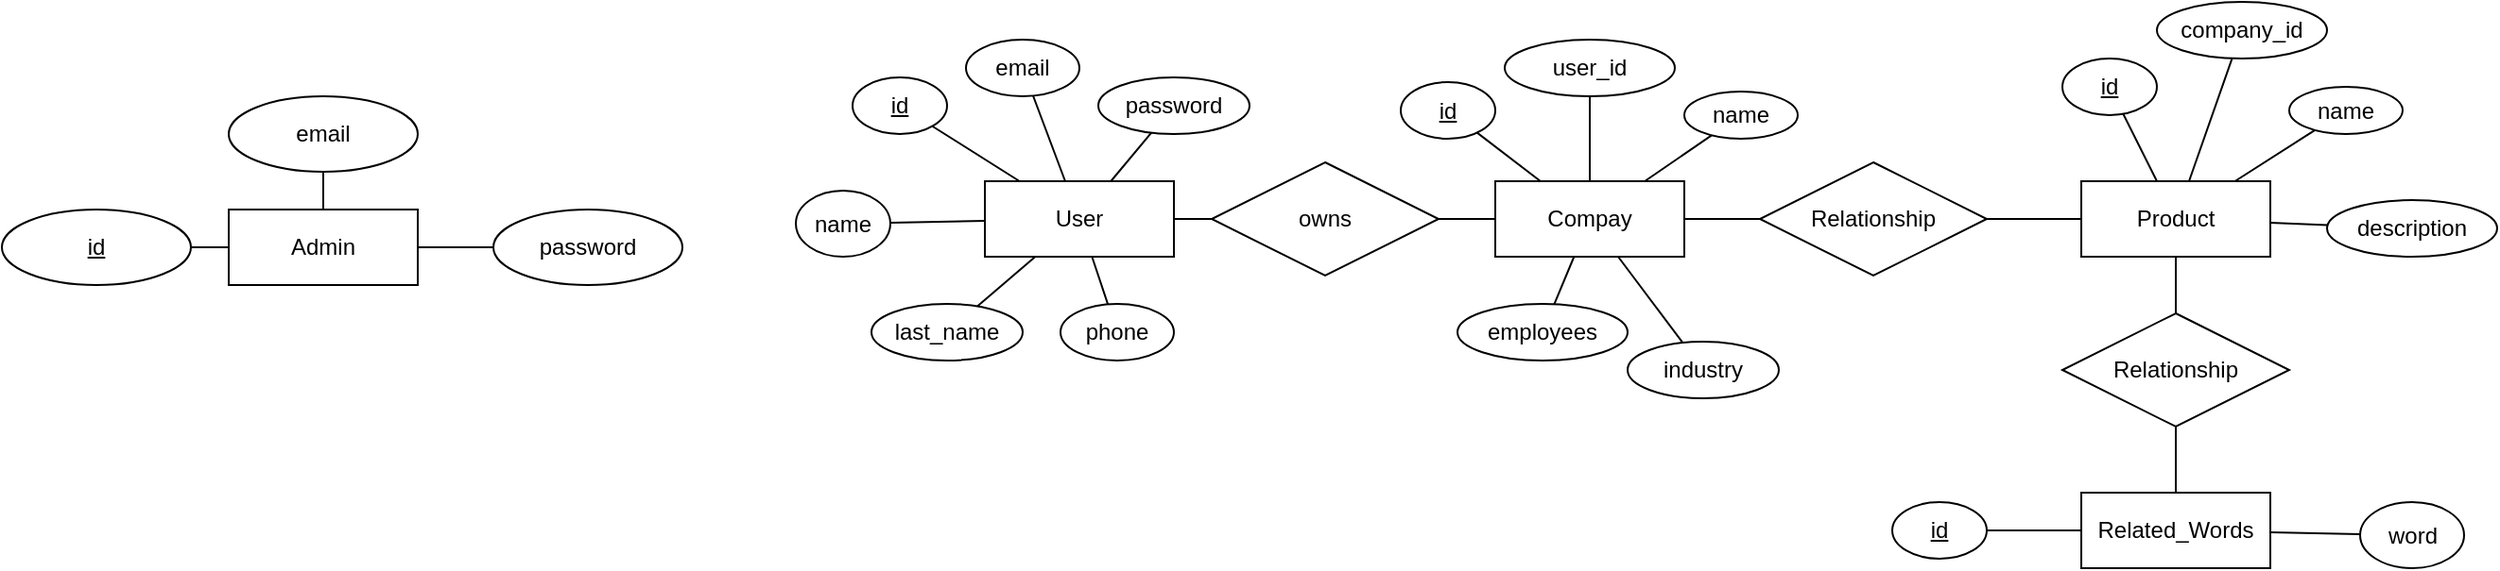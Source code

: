 <mxfile>
    <diagram id="dA5E7mjSqaVOSkiqe5wO" name="Page-1">
        <mxGraphModel dx="584" dy="319" grid="1" gridSize="10" guides="1" tooltips="1" connect="1" arrows="1" fold="1" page="1" pageScale="1" pageWidth="850" pageHeight="1100" math="0" shadow="0">
            <root>
                <mxCell id="0"/>
                <mxCell id="1" parent="0"/>
                <mxCell id="4" value="" style="edgeStyle=none;html=1;endArrow=none;endFill=0;" parent="1" source="2" target="3" edge="1">
                    <mxGeometry relative="1" as="geometry"/>
                </mxCell>
                <mxCell id="6" value="" style="edgeStyle=none;html=1;endArrow=none;endFill=0;" parent="1" source="2" target="5" edge="1">
                    <mxGeometry relative="1" as="geometry"/>
                </mxCell>
                <mxCell id="8" value="" style="edgeStyle=none;html=1;endArrow=none;endFill=0;" parent="1" source="2" target="7" edge="1">
                    <mxGeometry relative="1" as="geometry"/>
                </mxCell>
                <mxCell id="18" value="" style="edgeStyle=none;html=1;endArrow=none;endFill=0;" edge="1" parent="1" source="2" target="17">
                    <mxGeometry relative="1" as="geometry"/>
                </mxCell>
                <mxCell id="20" value="" style="edgeStyle=none;html=1;endArrow=none;endFill=0;" edge="1" parent="1" source="2" target="19">
                    <mxGeometry relative="1" as="geometry"/>
                </mxCell>
                <mxCell id="22" value="" style="edgeStyle=none;html=1;endArrow=none;endFill=0;" edge="1" parent="1" source="2" target="21">
                    <mxGeometry relative="1" as="geometry"/>
                </mxCell>
                <mxCell id="25" value="" style="edgeStyle=none;html=1;endArrow=none;endFill=0;" edge="1" parent="1" source="2" target="24">
                    <mxGeometry relative="1" as="geometry"/>
                </mxCell>
                <mxCell id="2" value="User" style="whiteSpace=wrap;html=1;align=center;" parent="1" vertex="1">
                    <mxGeometry x="540" y="385" width="100" height="40" as="geometry"/>
                </mxCell>
                <mxCell id="3" value="email" style="ellipse;whiteSpace=wrap;html=1;align=center;" parent="1" vertex="1">
                    <mxGeometry x="530" y="310" width="60" height="30" as="geometry"/>
                </mxCell>
                <mxCell id="5" value="id" style="ellipse;whiteSpace=wrap;html=1;align=center;fontStyle=4;" parent="1" vertex="1">
                    <mxGeometry x="470" y="330" width="50" height="30" as="geometry"/>
                </mxCell>
                <mxCell id="7" value="password" style="ellipse;whiteSpace=wrap;html=1;align=center;" parent="1" vertex="1">
                    <mxGeometry x="600" y="330" width="80" height="30" as="geometry"/>
                </mxCell>
                <mxCell id="12" value="" style="edgeStyle=none;html=1;endArrow=none;endFill=0;" parent="1" source="9" target="10" edge="1">
                    <mxGeometry relative="1" as="geometry"/>
                </mxCell>
                <mxCell id="14" value="" style="edgeStyle=none;html=1;endArrow=none;endFill=0;" parent="1" source="9" target="13" edge="1">
                    <mxGeometry relative="1" as="geometry"/>
                </mxCell>
                <mxCell id="16" value="" style="edgeStyle=none;html=1;endArrow=none;endFill=0;" parent="1" source="9" target="15" edge="1">
                    <mxGeometry relative="1" as="geometry"/>
                </mxCell>
                <mxCell id="9" value="Admin" style="whiteSpace=wrap;html=1;align=center;" parent="1" vertex="1">
                    <mxGeometry x="140" y="400" width="100" height="40" as="geometry"/>
                </mxCell>
                <mxCell id="10" value="id" style="ellipse;whiteSpace=wrap;html=1;align=center;fontStyle=4;" parent="1" vertex="1">
                    <mxGeometry x="20" y="400" width="100" height="40" as="geometry"/>
                </mxCell>
                <mxCell id="13" value="email" style="ellipse;whiteSpace=wrap;html=1;align=center;" parent="1" vertex="1">
                    <mxGeometry x="140" y="340" width="100" height="40" as="geometry"/>
                </mxCell>
                <mxCell id="15" value="password" style="ellipse;whiteSpace=wrap;html=1;align=center;" parent="1" vertex="1">
                    <mxGeometry x="280" y="400" width="100" height="40" as="geometry"/>
                </mxCell>
                <mxCell id="17" value="name" style="ellipse;whiteSpace=wrap;html=1;align=center;" vertex="1" parent="1">
                    <mxGeometry x="440" y="390" width="50" height="35" as="geometry"/>
                </mxCell>
                <mxCell id="19" value="last_name" style="ellipse;whiteSpace=wrap;html=1;align=center;" vertex="1" parent="1">
                    <mxGeometry x="480" y="450" width="80" height="30" as="geometry"/>
                </mxCell>
                <mxCell id="21" value="phone" style="ellipse;whiteSpace=wrap;html=1;align=center;" vertex="1" parent="1">
                    <mxGeometry x="580" y="450" width="60" height="30" as="geometry"/>
                </mxCell>
                <mxCell id="28" value="" style="edgeStyle=none;html=1;endArrow=none;endFill=0;" edge="1" parent="1" source="23" target="27">
                    <mxGeometry relative="1" as="geometry"/>
                </mxCell>
                <mxCell id="30" value="" style="edgeStyle=none;html=1;endArrow=none;endFill=0;" edge="1" parent="1" source="23" target="29">
                    <mxGeometry relative="1" as="geometry"/>
                </mxCell>
                <mxCell id="32" value="" style="edgeStyle=none;html=1;endArrow=none;endFill=0;" edge="1" parent="1" source="23" target="31">
                    <mxGeometry relative="1" as="geometry"/>
                </mxCell>
                <mxCell id="34" value="" style="edgeStyle=none;html=1;endArrow=none;endFill=0;" edge="1" parent="1" source="23" target="33">
                    <mxGeometry relative="1" as="geometry"/>
                </mxCell>
                <mxCell id="36" value="" style="edgeStyle=none;html=1;endArrow=none;endFill=0;" edge="1" parent="1" source="23" target="35">
                    <mxGeometry relative="1" as="geometry"/>
                </mxCell>
                <mxCell id="62" value="" style="edgeStyle=none;html=1;endArrow=none;endFill=0;" edge="1" parent="1" source="23" target="61">
                    <mxGeometry relative="1" as="geometry"/>
                </mxCell>
                <mxCell id="23" value="Compay" style="whiteSpace=wrap;html=1;align=center;" vertex="1" parent="1">
                    <mxGeometry x="810" y="385" width="100" height="40" as="geometry"/>
                </mxCell>
                <mxCell id="26" value="" style="edgeStyle=none;html=1;endArrow=none;endFill=0;" edge="1" parent="1" source="24" target="23">
                    <mxGeometry relative="1" as="geometry"/>
                </mxCell>
                <mxCell id="24" value="owns" style="shape=rhombus;perimeter=rhombusPerimeter;whiteSpace=wrap;html=1;align=center;" vertex="1" parent="1">
                    <mxGeometry x="660" y="375" width="120" height="60" as="geometry"/>
                </mxCell>
                <mxCell id="27" value="id" style="ellipse;whiteSpace=wrap;html=1;align=center;fontStyle=4;" vertex="1" parent="1">
                    <mxGeometry x="760" y="332.5" width="50" height="30" as="geometry"/>
                </mxCell>
                <mxCell id="29" value="name" style="ellipse;whiteSpace=wrap;html=1;align=center;" vertex="1" parent="1">
                    <mxGeometry x="910" y="337.5" width="60" height="25" as="geometry"/>
                </mxCell>
                <mxCell id="31" value="industry" style="ellipse;whiteSpace=wrap;html=1;align=center;" vertex="1" parent="1">
                    <mxGeometry x="880" y="470" width="80" height="30" as="geometry"/>
                </mxCell>
                <mxCell id="33" value="employees" style="ellipse;whiteSpace=wrap;html=1;align=center;" vertex="1" parent="1">
                    <mxGeometry x="790" y="450" width="90" height="30" as="geometry"/>
                </mxCell>
                <mxCell id="38" value="" style="edgeStyle=none;html=1;endArrow=none;endFill=0;" edge="1" parent="1" source="35" target="37">
                    <mxGeometry relative="1" as="geometry"/>
                </mxCell>
                <mxCell id="35" value="Relationship" style="shape=rhombus;perimeter=rhombusPerimeter;whiteSpace=wrap;html=1;align=center;" vertex="1" parent="1">
                    <mxGeometry x="950" y="375" width="120" height="60" as="geometry"/>
                </mxCell>
                <mxCell id="40" value="" style="edgeStyle=none;html=1;endArrow=none;endFill=0;" edge="1" parent="1" source="37" target="39">
                    <mxGeometry relative="1" as="geometry"/>
                </mxCell>
                <mxCell id="43" value="" style="edgeStyle=none;html=1;endArrow=none;endFill=0;" edge="1" parent="1" source="37" target="42">
                    <mxGeometry relative="1" as="geometry"/>
                </mxCell>
                <mxCell id="45" value="" style="edgeStyle=none;html=1;endArrow=none;endFill=0;" edge="1" parent="1" source="37" target="44">
                    <mxGeometry relative="1" as="geometry"/>
                </mxCell>
                <mxCell id="60" value="" style="edgeStyle=none;html=1;endArrow=none;endFill=0;" edge="1" parent="1" source="37" target="59">
                    <mxGeometry relative="1" as="geometry"/>
                </mxCell>
                <mxCell id="37" value="Product" style="whiteSpace=wrap;html=1;align=center;" vertex="1" parent="1">
                    <mxGeometry x="1120" y="385" width="100" height="40" as="geometry"/>
                </mxCell>
                <mxCell id="39" value="id" style="ellipse;whiteSpace=wrap;html=1;align=center;fontStyle=4;" vertex="1" parent="1">
                    <mxGeometry x="1110" y="320" width="50" height="30" as="geometry"/>
                </mxCell>
                <mxCell id="42" value="name" style="ellipse;whiteSpace=wrap;html=1;align=center;" vertex="1" parent="1">
                    <mxGeometry x="1230" y="335" width="60" height="25" as="geometry"/>
                </mxCell>
                <mxCell id="44" value="description" style="ellipse;whiteSpace=wrap;html=1;align=center;" vertex="1" parent="1">
                    <mxGeometry x="1250" y="395" width="90" height="30" as="geometry"/>
                </mxCell>
                <mxCell id="52" value="" style="edgeStyle=none;html=1;endArrow=none;endFill=0;" edge="1" parent="1" source="51" target="37">
                    <mxGeometry relative="1" as="geometry"/>
                </mxCell>
                <mxCell id="51" value="Relationship" style="shape=rhombus;perimeter=rhombusPerimeter;whiteSpace=wrap;html=1;align=center;" vertex="1" parent="1">
                    <mxGeometry x="1110" y="455" width="120" height="60" as="geometry"/>
                </mxCell>
                <mxCell id="54" value="" style="edgeStyle=none;html=1;endArrow=none;endFill=0;" edge="1" parent="1" source="53" target="51">
                    <mxGeometry relative="1" as="geometry"/>
                </mxCell>
                <mxCell id="56" value="" style="edgeStyle=none;html=1;endArrow=none;endFill=0;" edge="1" parent="1" source="53" target="55">
                    <mxGeometry relative="1" as="geometry"/>
                </mxCell>
                <mxCell id="58" value="" style="edgeStyle=none;html=1;endArrow=none;endFill=0;" edge="1" parent="1" source="53" target="57">
                    <mxGeometry relative="1" as="geometry"/>
                </mxCell>
                <mxCell id="53" value="Related_Words" style="whiteSpace=wrap;html=1;align=center;" vertex="1" parent="1">
                    <mxGeometry x="1120" y="550" width="100" height="40" as="geometry"/>
                </mxCell>
                <mxCell id="55" value="id" style="ellipse;whiteSpace=wrap;html=1;align=center;fontStyle=4;" vertex="1" parent="1">
                    <mxGeometry x="1020" y="555" width="50" height="30" as="geometry"/>
                </mxCell>
                <mxCell id="57" value="word" style="ellipse;whiteSpace=wrap;html=1;align=center;" vertex="1" parent="1">
                    <mxGeometry x="1267.5" y="555" width="55" height="35" as="geometry"/>
                </mxCell>
                <mxCell id="59" value="company_id" style="ellipse;whiteSpace=wrap;html=1;align=center;" vertex="1" parent="1">
                    <mxGeometry x="1160" y="290" width="90" height="30" as="geometry"/>
                </mxCell>
                <mxCell id="61" value="user_id" style="ellipse;whiteSpace=wrap;html=1;align=center;" vertex="1" parent="1">
                    <mxGeometry x="815" y="310" width="90" height="30" as="geometry"/>
                </mxCell>
            </root>
        </mxGraphModel>
    </diagram>
</mxfile>
